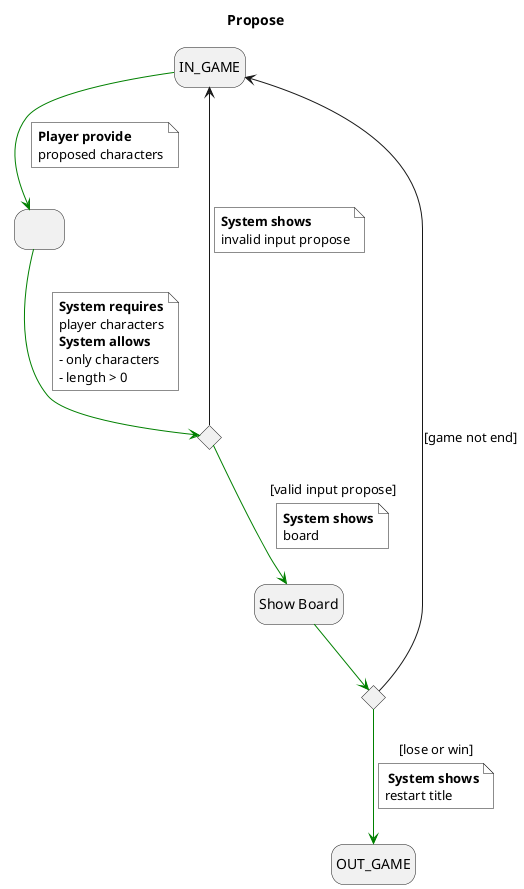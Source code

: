 @startuml
title Propose
skinparam NoteBackgroundColor white
hide empty description
state userRequiresCompareWord as " "
state showBoard as "Show Board"
state ifValidPropose <<choice>>
state ifEndGame <<choice>>

IN_GAME -[#green]-> userRequiresCompareWord
note on link #white
  <b>Player provide
  proposed characters
end note
userRequiresCompareWord -[#green]-> ifValidPropose
note on link #white
  <b>System requires
  player characters
  <b>System allows
  - only characters
  - length > 0
end note
ifValidPropose -[#green]-> showBoard : [valid input propose]
note on link
  <b>System shows
  board
  end note
ifValidPropose -up-> IN_GAME
note on link #white
  <b>System shows
 board
end note
note on link #white
  <b>System shows
  invalid input propose
end note
showBoard -[#green]-> ifEndGame
ifEndGame -up-> IN_GAME : [game not end]
ifEndGame -[#green]-> OUT_GAME : [lose or win]
note on link #white
  <b> System shows
  restart title
end note
@enduml